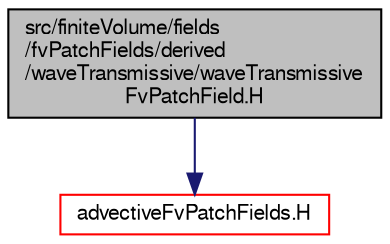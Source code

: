 digraph "src/finiteVolume/fields/fvPatchFields/derived/waveTransmissive/waveTransmissiveFvPatchField.H"
{
  bgcolor="transparent";
  edge [fontname="FreeSans",fontsize="10",labelfontname="FreeSans",labelfontsize="10"];
  node [fontname="FreeSans",fontsize="10",shape=record];
  Node1 [label="src/finiteVolume/fields\l/fvPatchFields/derived\l/waveTransmissive/waveTransmissive\lFvPatchField.H",height=0.2,width=0.4,color="black", fillcolor="grey75", style="filled" fontcolor="black"];
  Node1 -> Node2 [color="midnightblue",fontsize="10",style="solid",fontname="FreeSans"];
  Node2 [label="advectiveFvPatchFields.H",height=0.2,width=0.4,color="red",URL="$a04855.html"];
}
